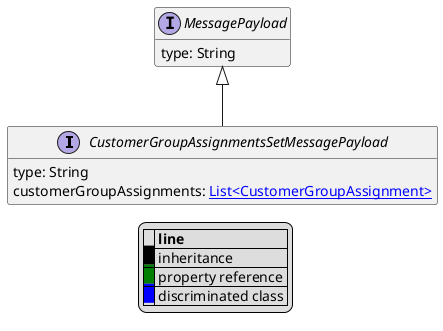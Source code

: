 @startuml

hide empty fields
hide empty methods
legend
|= |= line |
|<back:black>   </back>| inheritance |
|<back:green>   </back>| property reference |
|<back:blue>   </back>| discriminated class |
endlegend
interface CustomerGroupAssignmentsSetMessagePayload [[CustomerGroupAssignmentsSetMessagePayload.svg]] extends MessagePayload {
    type: String
    customerGroupAssignments: [[CustomerGroupAssignment.svg List<CustomerGroupAssignment>]]
}
interface MessagePayload [[MessagePayload.svg]]  {
    type: String
}





@enduml
